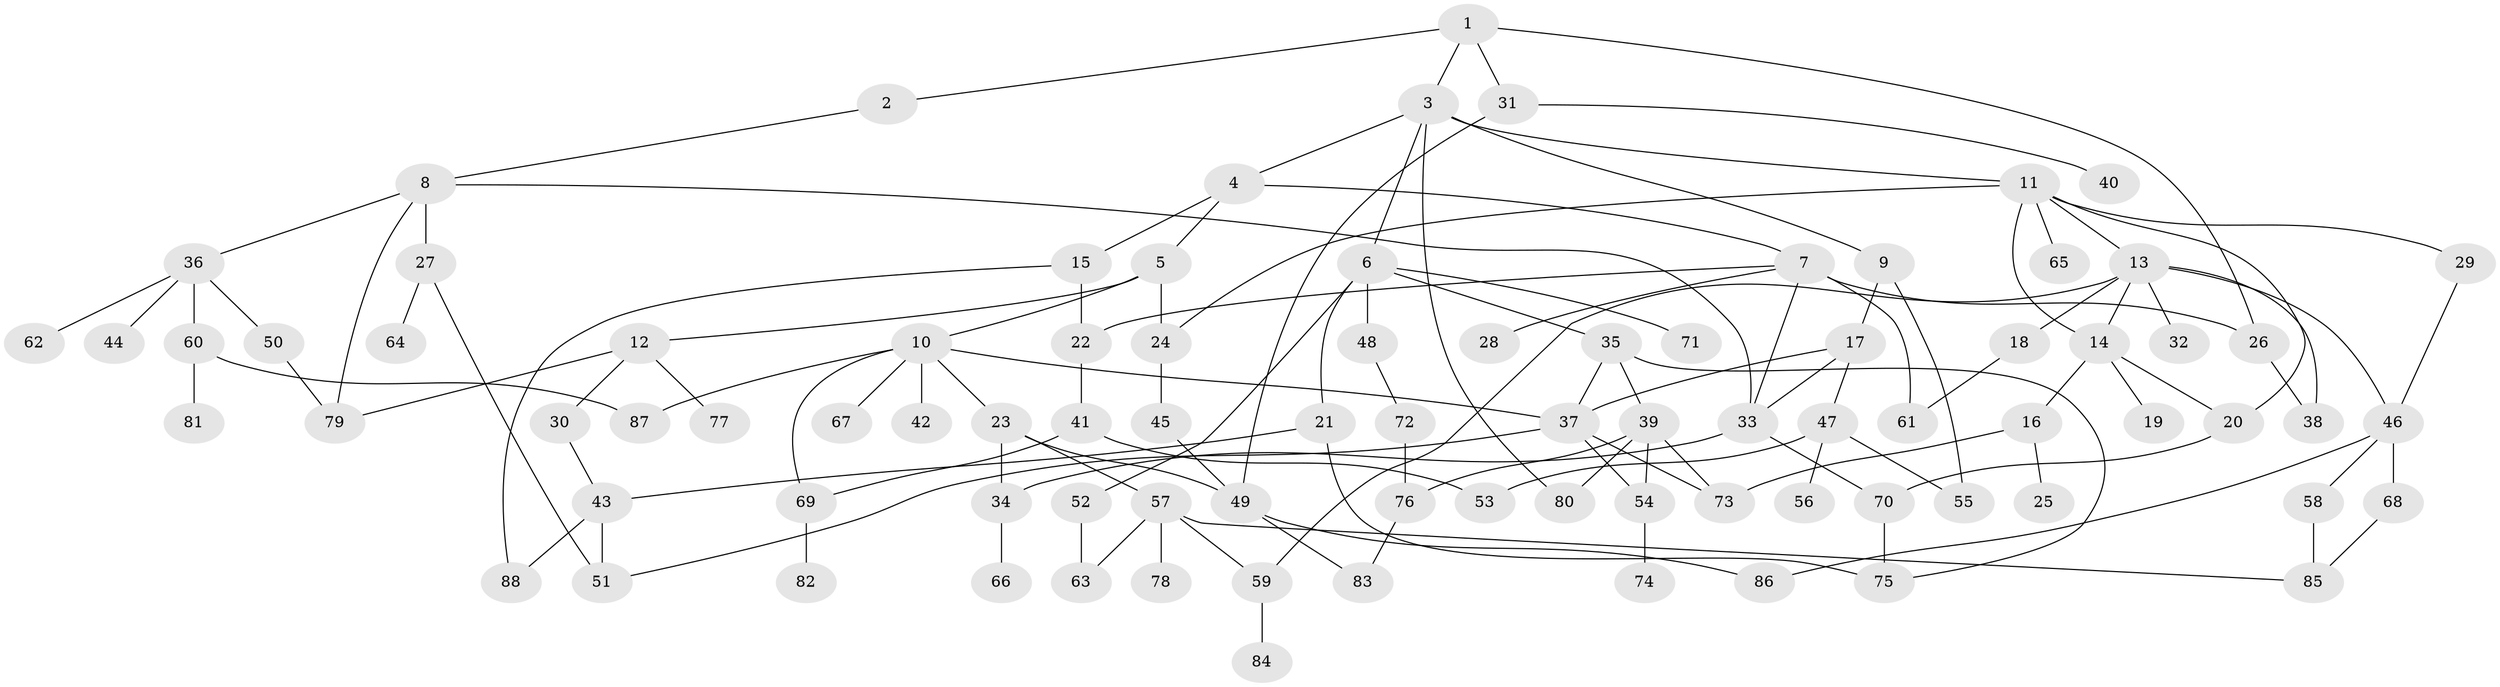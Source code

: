 // Generated by graph-tools (version 1.1) at 2025/10/02/27/25 16:10:53]
// undirected, 88 vertices, 126 edges
graph export_dot {
graph [start="1"]
  node [color=gray90,style=filled];
  1;
  2;
  3;
  4;
  5;
  6;
  7;
  8;
  9;
  10;
  11;
  12;
  13;
  14;
  15;
  16;
  17;
  18;
  19;
  20;
  21;
  22;
  23;
  24;
  25;
  26;
  27;
  28;
  29;
  30;
  31;
  32;
  33;
  34;
  35;
  36;
  37;
  38;
  39;
  40;
  41;
  42;
  43;
  44;
  45;
  46;
  47;
  48;
  49;
  50;
  51;
  52;
  53;
  54;
  55;
  56;
  57;
  58;
  59;
  60;
  61;
  62;
  63;
  64;
  65;
  66;
  67;
  68;
  69;
  70;
  71;
  72;
  73;
  74;
  75;
  76;
  77;
  78;
  79;
  80;
  81;
  82;
  83;
  84;
  85;
  86;
  87;
  88;
  1 -- 2;
  1 -- 3;
  1 -- 26;
  1 -- 31;
  2 -- 8;
  3 -- 4;
  3 -- 6;
  3 -- 9;
  3 -- 11;
  3 -- 80;
  4 -- 5;
  4 -- 7;
  4 -- 15;
  5 -- 10;
  5 -- 12;
  5 -- 24;
  6 -- 21;
  6 -- 35;
  6 -- 48;
  6 -- 52;
  6 -- 71;
  7 -- 22;
  7 -- 28;
  7 -- 26;
  7 -- 61;
  7 -- 33;
  8 -- 27;
  8 -- 36;
  8 -- 33;
  8 -- 79;
  9 -- 17;
  9 -- 55;
  10 -- 23;
  10 -- 37;
  10 -- 42;
  10 -- 67;
  10 -- 69;
  10 -- 87;
  11 -- 13;
  11 -- 14;
  11 -- 20;
  11 -- 24;
  11 -- 29;
  11 -- 65;
  12 -- 30;
  12 -- 77;
  12 -- 79;
  13 -- 18;
  13 -- 32;
  13 -- 14;
  13 -- 59;
  13 -- 46;
  13 -- 38;
  14 -- 16;
  14 -- 19;
  14 -- 20;
  15 -- 22;
  15 -- 88;
  16 -- 25;
  16 -- 73;
  17 -- 33;
  17 -- 47;
  17 -- 37;
  18 -- 61;
  20 -- 70;
  21 -- 75;
  21 -- 43;
  22 -- 41;
  23 -- 34;
  23 -- 57;
  23 -- 49;
  24 -- 45;
  26 -- 38;
  27 -- 51;
  27 -- 64;
  29 -- 46;
  30 -- 43;
  31 -- 40;
  31 -- 49;
  33 -- 70;
  33 -- 34;
  34 -- 66;
  35 -- 39;
  35 -- 75;
  35 -- 37;
  36 -- 44;
  36 -- 50;
  36 -- 60;
  36 -- 62;
  37 -- 54;
  37 -- 51;
  37 -- 73;
  39 -- 73;
  39 -- 54;
  39 -- 80;
  39 -- 76;
  41 -- 53;
  41 -- 69;
  43 -- 88;
  43 -- 51;
  45 -- 49;
  46 -- 58;
  46 -- 68;
  46 -- 86;
  47 -- 56;
  47 -- 55;
  47 -- 53;
  48 -- 72;
  49 -- 83;
  49 -- 86;
  50 -- 79;
  52 -- 63;
  54 -- 74;
  57 -- 59;
  57 -- 78;
  57 -- 85;
  57 -- 63;
  58 -- 85;
  59 -- 84;
  60 -- 81;
  60 -- 87;
  68 -- 85;
  69 -- 82;
  70 -- 75;
  72 -- 76;
  76 -- 83;
}
